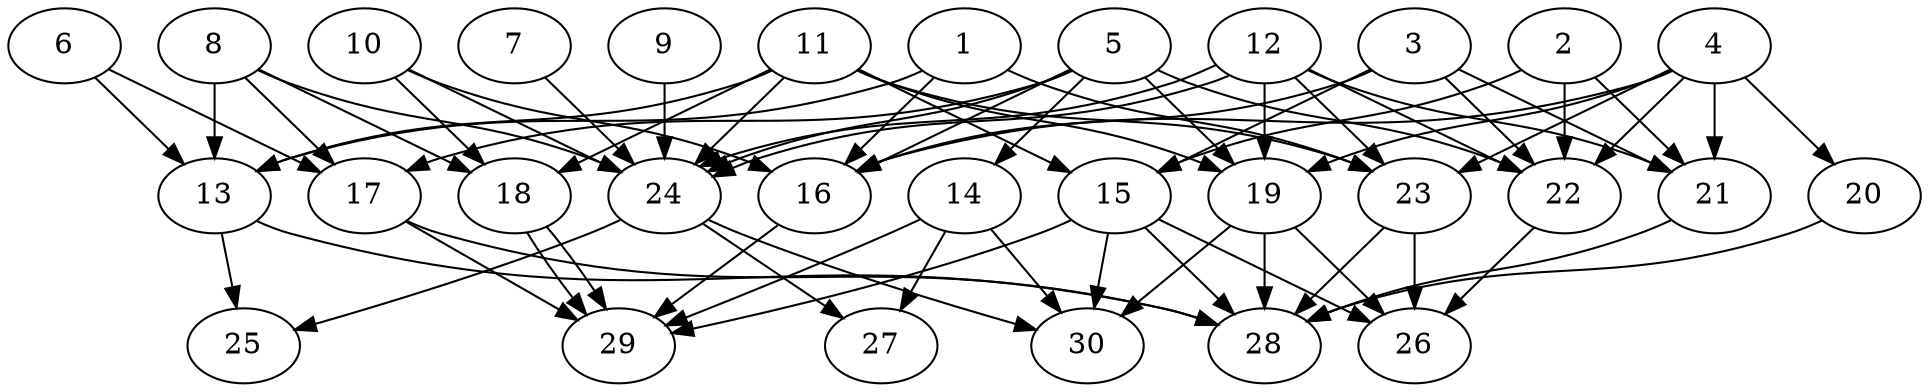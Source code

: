 // DAG automatically generated by daggen at Thu Oct  3 14:04:19 2019
// ./daggen --dot -n 30 --ccr 0.3 --fat 0.7 --regular 0.7 --density 0.6 --mindata 5242880 --maxdata 52428800 
digraph G {
  1 [size="106547200", alpha="0.15", expect_size="31964160"] 
  1 -> 13 [size ="31964160"]
  1 -> 16 [size ="31964160"]
  1 -> 23 [size ="31964160"]
  2 [size="68915200", alpha="0.11", expect_size="20674560"] 
  2 -> 15 [size ="20674560"]
  2 -> 21 [size ="20674560"]
  2 -> 22 [size ="20674560"]
  3 [size="72526507", alpha="0.06", expect_size="21757952"] 
  3 -> 15 [size ="21757952"]
  3 -> 16 [size ="21757952"]
  3 -> 21 [size ="21757952"]
  3 -> 22 [size ="21757952"]
  4 [size="88183467", alpha="0.15", expect_size="26455040"] 
  4 -> 16 [size ="26455040"]
  4 -> 19 [size ="26455040"]
  4 -> 20 [size ="26455040"]
  4 -> 21 [size ="26455040"]
  4 -> 22 [size ="26455040"]
  4 -> 23 [size ="26455040"]
  5 [size="84695040", alpha="0.02", expect_size="25408512"] 
  5 -> 14 [size ="25408512"]
  5 -> 16 [size ="25408512"]
  5 -> 17 [size ="25408512"]
  5 -> 19 [size ="25408512"]
  5 -> 22 [size ="25408512"]
  5 -> 24 [size ="25408512"]
  6 [size="133655893", alpha="0.03", expect_size="40096768"] 
  6 -> 13 [size ="40096768"]
  6 -> 17 [size ="40096768"]
  7 [size="129566720", alpha="0.09", expect_size="38870016"] 
  7 -> 24 [size ="38870016"]
  8 [size="110032213", alpha="0.08", expect_size="33009664"] 
  8 -> 13 [size ="33009664"]
  8 -> 17 [size ="33009664"]
  8 -> 18 [size ="33009664"]
  8 -> 24 [size ="33009664"]
  9 [size="156364800", alpha="0.06", expect_size="46909440"] 
  9 -> 24 [size ="46909440"]
  10 [size="71813120", alpha="0.04", expect_size="21543936"] 
  10 -> 16 [size ="21543936"]
  10 -> 18 [size ="21543936"]
  10 -> 24 [size ="21543936"]
  11 [size="108642987", alpha="0.16", expect_size="32592896"] 
  11 -> 13 [size ="32592896"]
  11 -> 15 [size ="32592896"]
  11 -> 18 [size ="32592896"]
  11 -> 19 [size ="32592896"]
  11 -> 23 [size ="32592896"]
  11 -> 24 [size ="32592896"]
  12 [size="70246400", alpha="0.17", expect_size="21073920"] 
  12 -> 19 [size ="21073920"]
  12 -> 21 [size ="21073920"]
  12 -> 22 [size ="21073920"]
  12 -> 23 [size ="21073920"]
  12 -> 24 [size ="21073920"]
  12 -> 24 [size ="21073920"]
  13 [size="160440320", alpha="0.06", expect_size="48132096"] 
  13 -> 25 [size ="48132096"]
  13 -> 28 [size ="48132096"]
  14 [size="48537600", alpha="0.11", expect_size="14561280"] 
  14 -> 27 [size ="14561280"]
  14 -> 29 [size ="14561280"]
  14 -> 30 [size ="14561280"]
  15 [size="164628480", alpha="0.09", expect_size="49388544"] 
  15 -> 26 [size ="49388544"]
  15 -> 28 [size ="49388544"]
  15 -> 29 [size ="49388544"]
  15 -> 30 [size ="49388544"]
  16 [size="22196907", alpha="0.17", expect_size="6659072"] 
  16 -> 29 [size ="6659072"]
  17 [size="42304853", alpha="0.13", expect_size="12691456"] 
  17 -> 28 [size ="12691456"]
  17 -> 29 [size ="12691456"]
  18 [size="109994667", alpha="0.03", expect_size="32998400"] 
  18 -> 29 [size ="32998400"]
  18 -> 29 [size ="32998400"]
  19 [size="18053120", alpha="0.16", expect_size="5415936"] 
  19 -> 26 [size ="5415936"]
  19 -> 28 [size ="5415936"]
  19 -> 30 [size ="5415936"]
  20 [size="64092160", alpha="0.06", expect_size="19227648"] 
  20 -> 28 [size ="19227648"]
  21 [size="93866667", alpha="0.08", expect_size="28160000"] 
  21 -> 28 [size ="28160000"]
  22 [size="64133120", alpha="0.17", expect_size="19239936"] 
  22 -> 26 [size ="19239936"]
  23 [size="42059093", alpha="0.12", expect_size="12617728"] 
  23 -> 26 [size ="12617728"]
  23 -> 28 [size ="12617728"]
  24 [size="90200747", alpha="0.16", expect_size="27060224"] 
  24 -> 25 [size ="27060224"]
  24 -> 27 [size ="27060224"]
  24 -> 30 [size ="27060224"]
  25 [size="17940480", alpha="0.09", expect_size="5382144"] 
  26 [size="88309760", alpha="0.17", expect_size="26492928"] 
  27 [size="67908267", alpha="0.19", expect_size="20372480"] 
  28 [size="167932587", alpha="0.13", expect_size="50379776"] 
  29 [size="33727147", alpha="0.04", expect_size="10118144"] 
  30 [size="157992960", alpha="0.03", expect_size="47397888"] 
}
